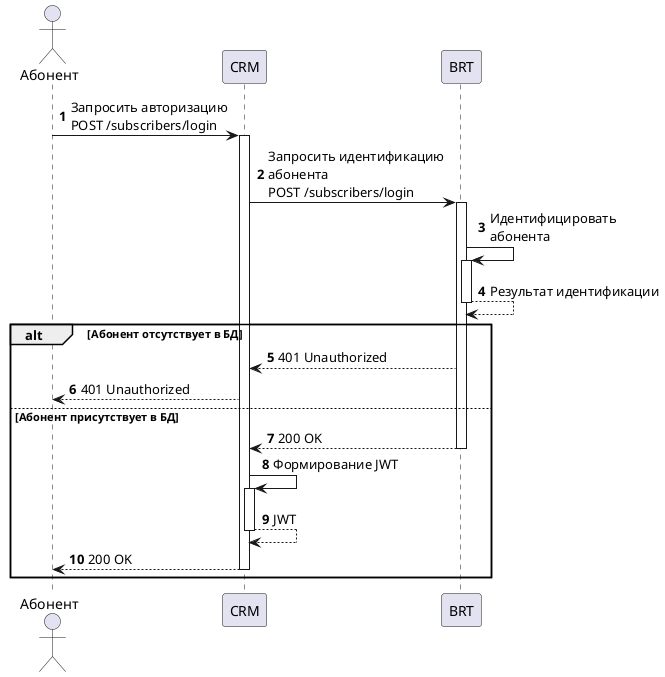 @startuml sequence 

actor       sub  as "Абонент"
participant crm  as "CRM"
participant brt  as "BRT"

autonumber

sub -> crm ++ : Запросить авторизацию\nPOST /subscribers/login
crm -> brt ++ : Запросить идентификацию\nабонента\nPOST /subscribers/login
brt -> brt ++ : Идентифицировать\nабонента
brt --> brt -- : Результат идентификации
alt Абонент отсутствует в БД
    brt --> crm : 401 Unauthorized
    crm --> sub : 401 Unauthorized
    else Абонент присутствует в БД
    brt --> crm -- : 200 OK
    crm -> crm ++ : Формирование JWT
    crm --> crm -- : JWT
    crm --> sub -- : 200 OK
end


@enduml